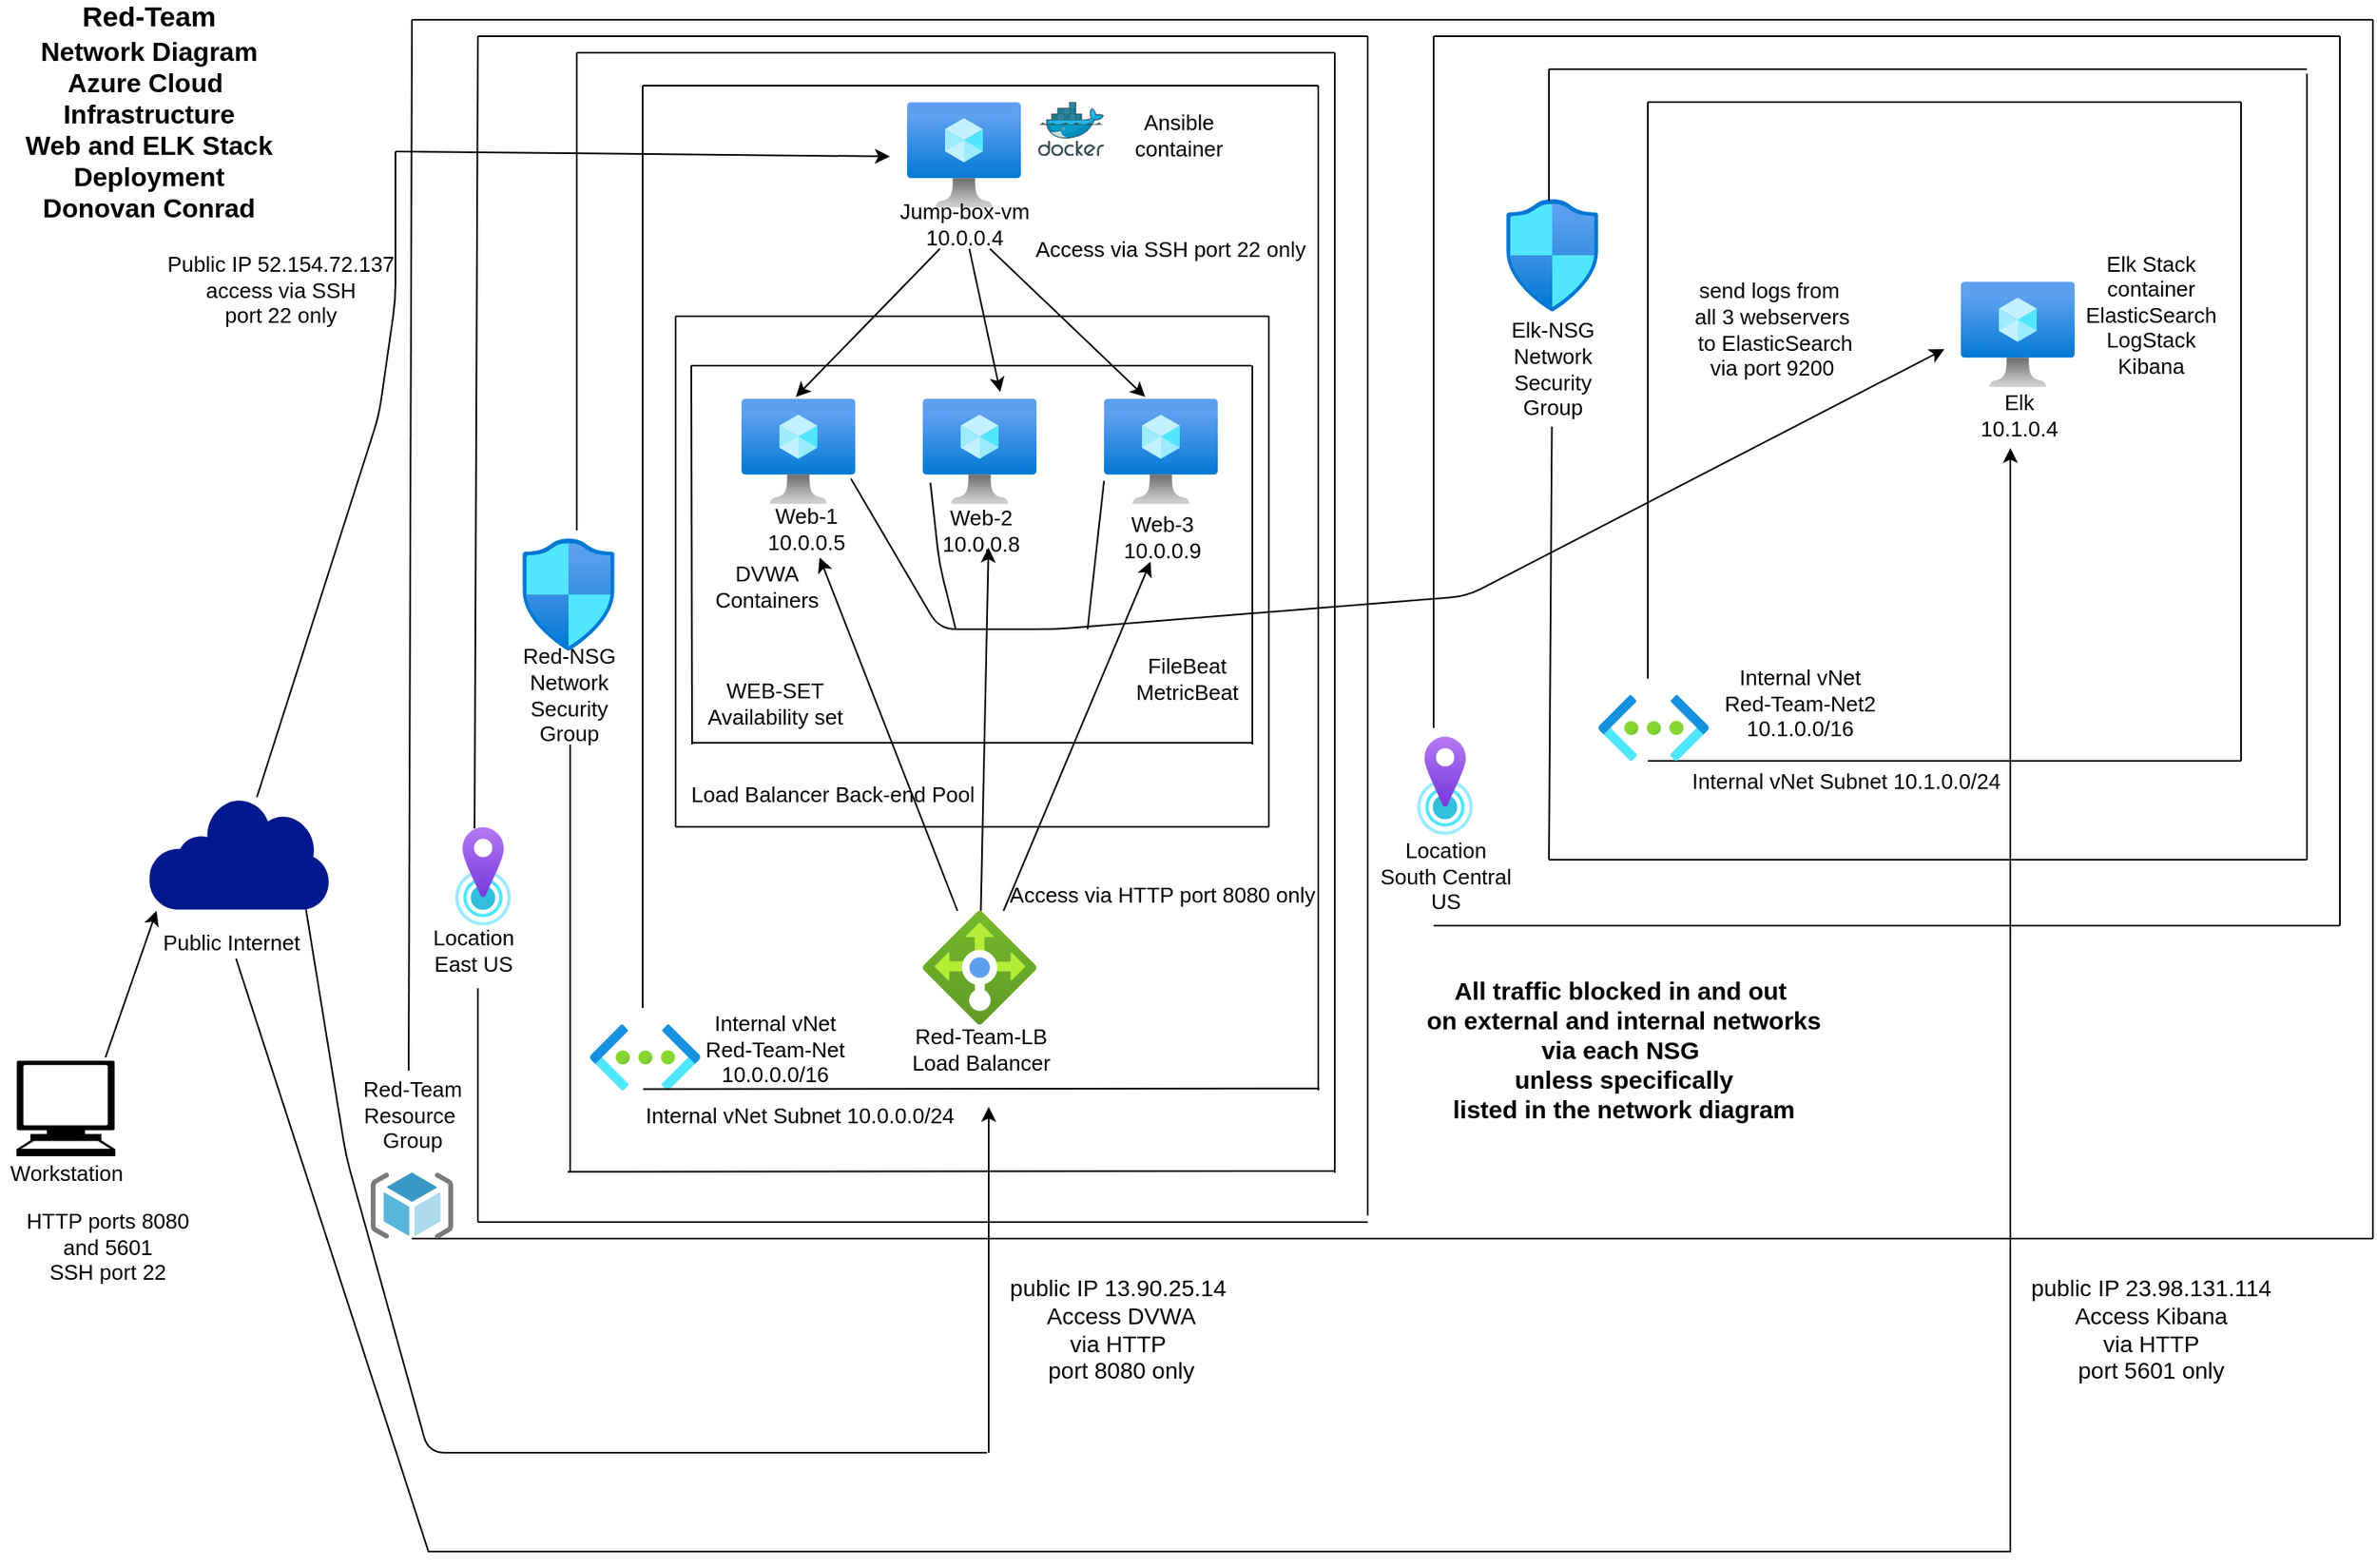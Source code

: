 <mxfile version="13.9.2" type="google"><diagram id="zQIhqVB-w5W11-nqAka2" name="Page-1"><mxGraphModel dx="1896" dy="1016" grid="1" gridSize="10" guides="1" tooltips="1" connect="1" arrows="1" fold="1" page="1" pageScale="1" pageWidth="850" pageHeight="1100" math="0" shadow="0"><root><mxCell id="0"/><mxCell id="1" parent="0"/><mxCell id="1DL_xK4Nz2h6n6z1T7p7-1" value="" style="aspect=fixed;html=1;points=[];align=center;image;fontSize=12;image=img/lib/azure2/compute/Virtual_Machine.svg;" parent="1" vertex="1"><mxGeometry x="550.5" y="60" width="69" height="64" as="geometry"/></mxCell><mxCell id="1DL_xK4Nz2h6n6z1T7p7-2" value="" style="aspect=fixed;html=1;points=[];align=center;image;fontSize=12;image=img/lib/azure2/compute/Virtual_Machine.svg;" parent="1" vertex="1"><mxGeometry x="450" y="240" width="69" height="64" as="geometry"/></mxCell><mxCell id="1DL_xK4Nz2h6n6z1T7p7-3" value="" style="aspect=fixed;html=1;points=[];align=center;image;fontSize=12;image=img/lib/azure2/compute/Virtual_Machine.svg;" parent="1" vertex="1"><mxGeometry x="670" y="240" width="69" height="64" as="geometry"/></mxCell><mxCell id="1DL_xK4Nz2h6n6z1T7p7-4" value="" style="aspect=fixed;html=1;points=[];align=center;image;fontSize=12;image=img/lib/azure2/compute/Virtual_Machine.svg;" parent="1" vertex="1"><mxGeometry x="560" y="240" width="69" height="64" as="geometry"/></mxCell><mxCell id="1DL_xK4Nz2h6n6z1T7p7-103" style="edgeStyle=none;rounded=0;orthogonalLoop=1;jettySize=auto;html=1;entryX=0.64;entryY=1.082;entryDx=0;entryDy=0;entryPerimeter=0;" parent="1" source="1DL_xK4Nz2h6n6z1T7p7-6" target="1DL_xK4Nz2h6n6z1T7p7-13" edge="1"><mxGeometry relative="1" as="geometry"/></mxCell><mxCell id="1DL_xK4Nz2h6n6z1T7p7-104" style="edgeStyle=none;rounded=0;orthogonalLoop=1;jettySize=auto;html=1;entryX=0.59;entryY=0.85;entryDx=0;entryDy=0;entryPerimeter=0;" parent="1" source="1DL_xK4Nz2h6n6z1T7p7-6" target="1DL_xK4Nz2h6n6z1T7p7-14" edge="1"><mxGeometry relative="1" as="geometry"/></mxCell><mxCell id="1DL_xK4Nz2h6n6z1T7p7-6" value="" style="aspect=fixed;html=1;points=[];align=center;image;fontSize=12;image=img/lib/azure2/networking/Load_Balancers.svg;" parent="1" vertex="1"><mxGeometry x="560" y="551" width="69" height="69" as="geometry"/></mxCell><mxCell id="1DL_xK4Nz2h6n6z1T7p7-7" value="" style="aspect=fixed;html=1;points=[];align=center;image;fontSize=12;image=img/lib/azure2/networking/Network_Security_Groups.svg;" parent="1" vertex="1"><mxGeometry x="317" y="325" width="56.0" height="68" as="geometry"/></mxCell><mxCell id="1DL_xK4Nz2h6n6z1T7p7-10" value="" style="aspect=fixed;html=1;points=[];align=center;image;fontSize=12;image=img/lib/azure2/networking/Virtual_Networks.svg;" parent="1" vertex="1"><mxGeometry x="358" y="620" width="67" height="40" as="geometry"/></mxCell><mxCell id="1DL_xK4Nz2h6n6z1T7p7-107" style="edgeStyle=none;rounded=0;orthogonalLoop=1;jettySize=auto;html=1;entryX=0.478;entryY=-0.016;entryDx=0;entryDy=0;entryPerimeter=0;" parent="1" source="1DL_xK4Nz2h6n6z1T7p7-12" target="1DL_xK4Nz2h6n6z1T7p7-2" edge="1"><mxGeometry relative="1" as="geometry"/></mxCell><mxCell id="1DL_xK4Nz2h6n6z1T7p7-108" style="edgeStyle=none;rounded=0;orthogonalLoop=1;jettySize=auto;html=1;entryX=0.681;entryY=-0.062;entryDx=0;entryDy=0;entryPerimeter=0;" parent="1" source="1DL_xK4Nz2h6n6z1T7p7-12" target="1DL_xK4Nz2h6n6z1T7p7-4" edge="1"><mxGeometry relative="1" as="geometry"/></mxCell><mxCell id="1DL_xK4Nz2h6n6z1T7p7-109" style="edgeStyle=none;rounded=0;orthogonalLoop=1;jettySize=auto;html=1;entryX=0.362;entryY=-0.016;entryDx=0;entryDy=0;entryPerimeter=0;" parent="1" source="1DL_xK4Nz2h6n6z1T7p7-12" target="1DL_xK4Nz2h6n6z1T7p7-3" edge="1"><mxGeometry relative="1" as="geometry"/></mxCell><mxCell id="1DL_xK4Nz2h6n6z1T7p7-12" value="&lt;font style=&quot;font-size: 13px&quot;&gt;Jump-box-vm&lt;br&gt;10.0.0.4&lt;/font&gt;" style="text;html=1;resizable=0;autosize=1;align=center;verticalAlign=middle;points=[];fillColor=none;strokeColor=none;rounded=0;" parent="1" vertex="1"><mxGeometry x="540" y="119" width="90" height="30" as="geometry"/></mxCell><mxCell id="1DL_xK4Nz2h6n6z1T7p7-13" value="&lt;font style=&quot;font-size: 13px&quot;&gt;Web-1&lt;br&gt;&lt;/font&gt;&lt;font style=&quot;font-size: 13px&quot;&gt;10.0.0.5&lt;/font&gt;" style="text;html=1;resizable=0;autosize=1;align=center;verticalAlign=middle;points=[];fillColor=none;strokeColor=none;rounded=0;" parent="1" vertex="1"><mxGeometry x="459" y="304" width="60" height="30" as="geometry"/></mxCell><mxCell id="1DL_xK4Nz2h6n6z1T7p7-14" value="&lt;font style=&quot;font-size: 13px&quot;&gt;Web-2&lt;br&gt;10.0.0.8&lt;/font&gt;" style="text;html=1;resizable=0;autosize=1;align=center;verticalAlign=middle;points=[];fillColor=none;strokeColor=none;rounded=0;" parent="1" vertex="1"><mxGeometry x="564.5" y="305" width="60" height="30" as="geometry"/></mxCell><mxCell id="1DL_xK4Nz2h6n6z1T7p7-16" value="&lt;font style=&quot;font-size: 13px&quot;&gt;Red-Team-LB&lt;br&gt;Load Balancer&lt;/font&gt;" style="text;html=1;resizable=0;autosize=1;align=center;verticalAlign=middle;points=[];fillColor=none;strokeColor=none;rounded=0;" parent="1" vertex="1"><mxGeometry x="544.5" y="620" width="100" height="30" as="geometry"/></mxCell><mxCell id="1DL_xK4Nz2h6n6z1T7p7-106" value="&lt;font style=&quot;font-size: 13px&quot;&gt;Access via HTTP port 8080 only&lt;/font&gt;" style="text;html=1;resizable=0;autosize=1;align=center;verticalAlign=middle;points=[];fillColor=none;strokeColor=none;rounded=0;" parent="1" vertex="1"><mxGeometry x="604.5" y="531" width="200" height="20" as="geometry"/></mxCell><mxCell id="1DL_xK4Nz2h6n6z1T7p7-110" value="&lt;font style=&quot;font-size: 13px&quot;&gt;Access via SSH port 22 only&lt;/font&gt;" style="text;html=1;resizable=0;autosize=1;align=center;verticalAlign=middle;points=[];fillColor=none;strokeColor=none;rounded=0;" parent="1" vertex="1"><mxGeometry x="619.5" y="139" width="180" height="20" as="geometry"/></mxCell><mxCell id="1DL_xK4Nz2h6n6z1T7p7-17" value="&lt;font style=&quot;font-size: 13px&quot;&gt;Red-NSG&lt;br&gt;Network&lt;br&gt;Security&lt;br&gt;Group&lt;/font&gt;" style="text;html=1;resizable=0;autosize=1;align=center;verticalAlign=middle;points=[];fillColor=none;strokeColor=none;rounded=0;" parent="1" vertex="1"><mxGeometry x="310" y="390" width="70" height="60" as="geometry"/></mxCell><mxCell id="r9UZw7GilOjaZK9lba4t-3" value="" style="endArrow=none;html=1;" parent="1" edge="1"><mxGeometry width="50" height="50" relative="1" as="geometry"><mxPoint x="350" y="30" as="sourcePoint"/><mxPoint x="810" y="30" as="targetPoint"/></mxGeometry></mxCell><mxCell id="r9UZw7GilOjaZK9lba4t-4" value="" style="endArrow=none;html=1;" parent="1" edge="1"><mxGeometry width="50" height="50" relative="1" as="geometry"><mxPoint x="810" y="710" as="sourcePoint"/><mxPoint x="810" y="30" as="targetPoint"/></mxGeometry></mxCell><mxCell id="r9UZw7GilOjaZK9lba4t-5" value="" style="endArrow=none;html=1;" parent="1" edge="1"><mxGeometry width="50" height="50" relative="1" as="geometry"><mxPoint x="344.5" y="709.41" as="sourcePoint"/><mxPoint x="810" y="709" as="targetPoint"/><Array as="points"/></mxGeometry></mxCell><mxCell id="r9UZw7GilOjaZK9lba4t-8" value="" style="endArrow=none;html=1;" parent="1" edge="1"><mxGeometry width="50" height="50" relative="1" as="geometry"><mxPoint x="250" y="10" as="sourcePoint"/><mxPoint x="1440" y="10" as="targetPoint"/></mxGeometry></mxCell><mxCell id="r9UZw7GilOjaZK9lba4t-9" value="" style="endArrow=none;html=1;" parent="1" edge="1"><mxGeometry width="50" height="50" relative="1" as="geometry"><mxPoint x="1440" y="750" as="sourcePoint"/><mxPoint x="1440" y="10" as="targetPoint"/></mxGeometry></mxCell><mxCell id="RFESbUjClqgEmitjcKsk-2" value="Elk&lt;br&gt;10.1.0.4" style="edgeLabel;html=1;align=center;verticalAlign=middle;resizable=0;points=[];fontSize=13;" parent="r9UZw7GilOjaZK9lba4t-9" vertex="1" connectable="0"><mxGeometry x="-0.599" y="-1" relative="1" as="geometry"><mxPoint x="-216.5" y="-351.76" as="offset"/></mxGeometry></mxCell><mxCell id="r9UZw7GilOjaZK9lba4t-10" value="" style="endArrow=none;html=1;exitX=0.475;exitY=-0.04;exitDx=0;exitDy=0;exitPerimeter=0;" parent="1" source="r9UZw7GilOjaZK9lba4t-38" edge="1"><mxGeometry width="50" height="50" relative="1" as="geometry"><mxPoint x="250" y="600" as="sourcePoint"/><mxPoint x="250" y="10" as="targetPoint"/></mxGeometry></mxCell><mxCell id="r9UZw7GilOjaZK9lba4t-11" value="" style="endArrow=none;html=1;" parent="1" edge="1"><mxGeometry width="50" height="50" relative="1" as="geometry"><mxPoint x="250" y="750" as="sourcePoint"/><mxPoint x="1440" y="750" as="targetPoint"/></mxGeometry></mxCell><mxCell id="r9UZw7GilOjaZK9lba4t-13" value="" style="endArrow=classic;html=1;" parent="1" edge="1"><mxGeometry width="50" height="50" relative="1" as="geometry"><mxPoint x="600" y="880" as="sourcePoint"/><mxPoint x="600" y="670" as="targetPoint"/></mxGeometry></mxCell><mxCell id="r9UZw7GilOjaZK9lba4t-14" value="" style="endArrow=classic;html=1;" parent="1" edge="1"><mxGeometry width="50" height="50" relative="1" as="geometry"><mxPoint x="240" y="90" as="sourcePoint"/><mxPoint x="540" y="93" as="targetPoint"/></mxGeometry></mxCell><mxCell id="r9UZw7GilOjaZK9lba4t-15" value="&lt;font style=&quot;font-size: 13px&quot;&gt;Public IP 52.154.72.137&lt;br&gt;access via SSH &lt;br&gt;port 22 only&lt;/font&gt;" style="text;html=1;resizable=0;autosize=1;align=center;verticalAlign=middle;points=[];fillColor=none;strokeColor=none;rounded=0;" parent="1" vertex="1"><mxGeometry x="95" y="149" width="150" height="50" as="geometry"/></mxCell><mxCell id="r9UZw7GilOjaZK9lba4t-16" value="Ansible&lt;br&gt;container" style="text;html=1;resizable=0;autosize=1;align=center;verticalAlign=middle;points=[];fillColor=none;strokeColor=none;rounded=0;fontSize=13;" parent="1" vertex="1"><mxGeometry x="680" y="60" width="70" height="40" as="geometry"/></mxCell><mxCell id="r9UZw7GilOjaZK9lba4t-18" value="" style="endArrow=none;html=1;" parent="1" edge="1"><mxGeometry width="50" height="50" relative="1" as="geometry"><mxPoint x="420" y="450" as="sourcePoint"/><mxPoint x="419.5" y="220" as="targetPoint"/></mxGeometry></mxCell><mxCell id="r9UZw7GilOjaZK9lba4t-19" value="" style="endArrow=none;html=1;" parent="1" edge="1"><mxGeometry width="50" height="50" relative="1" as="geometry"><mxPoint x="419.5" y="220" as="sourcePoint"/><mxPoint x="759.5" y="220" as="targetPoint"/></mxGeometry></mxCell><mxCell id="r9UZw7GilOjaZK9lba4t-20" value="" style="endArrow=none;html=1;" parent="1" edge="1"><mxGeometry width="50" height="50" relative="1" as="geometry"><mxPoint x="420" y="449" as="sourcePoint"/><mxPoint x="760" y="449" as="targetPoint"/></mxGeometry></mxCell><mxCell id="r9UZw7GilOjaZK9lba4t-21" value="" style="endArrow=none;html=1;" parent="1" edge="1"><mxGeometry width="50" height="50" relative="1" as="geometry"><mxPoint x="760" y="450" as="sourcePoint"/><mxPoint x="760" y="220" as="targetPoint"/></mxGeometry></mxCell><mxCell id="r9UZw7GilOjaZK9lba4t-22" value="WEB-SET&lt;br style=&quot;font-size: 13px;&quot;&gt;Availability set" style="text;html=1;resizable=0;autosize=1;align=center;verticalAlign=middle;points=[];fillColor=none;strokeColor=none;rounded=0;fontSize=13;" parent="1" vertex="1"><mxGeometry x="420" y="405" width="100" height="40" as="geometry"/></mxCell><mxCell id="r9UZw7GilOjaZK9lba4t-23" value="&lt;font style=&quot;font-size: 13px&quot;&gt;Internal vNet&lt;br&gt;Red-Team-Net&lt;br&gt;10.0.0.0/16&lt;/font&gt;" style="text;html=1;resizable=0;autosize=1;align=center;verticalAlign=middle;points=[];fillColor=none;strokeColor=none;rounded=0;" parent="1" vertex="1"><mxGeometry x="420" y="610" width="100" height="50" as="geometry"/></mxCell><mxCell id="r9UZw7GilOjaZK9lba4t-24" value="" style="aspect=fixed;html=1;points=[];align=center;image;fontSize=12;image=img/lib/mscae/Docker.svg;" parent="1" vertex="1"><mxGeometry x="630" y="60" width="40" height="32.8" as="geometry"/></mxCell><mxCell id="r9UZw7GilOjaZK9lba4t-27" value="&lt;font style=&quot;font-size: 14px&quot;&gt;public IP 13.90.25.14&amp;nbsp;&lt;br&gt;Access DVWA &lt;br&gt;via HTTP&amp;nbsp;&lt;br&gt;port 8080 only&lt;/font&gt;" style="text;html=1;resizable=0;autosize=1;align=center;verticalAlign=middle;points=[];fillColor=none;strokeColor=none;rounded=0;fontSize=13;" parent="1" vertex="1"><mxGeometry x="604.5" y="770" width="150" height="70" as="geometry"/></mxCell><mxCell id="r9UZw7GilOjaZK9lba4t-28" value="" style="endArrow=none;html=1;fontSize=13;" parent="1" edge="1"><mxGeometry width="50" height="50" relative="1" as="geometry"><mxPoint x="390" y="610" as="sourcePoint"/><mxPoint x="390" y="50" as="targetPoint"/></mxGeometry></mxCell><mxCell id="r9UZw7GilOjaZK9lba4t-29" value="" style="endArrow=none;html=1;fontSize=13;" parent="1" edge="1"><mxGeometry width="50" height="50" relative="1" as="geometry"><mxPoint x="800" y="50" as="sourcePoint"/><mxPoint x="390" y="50" as="targetPoint"/></mxGeometry></mxCell><mxCell id="r9UZw7GilOjaZK9lba4t-30" value="" style="endArrow=none;html=1;fontSize=13;" parent="1" edge="1"><mxGeometry width="50" height="50" relative="1" as="geometry"><mxPoint x="800" y="660" as="sourcePoint"/><mxPoint x="800" y="50" as="targetPoint"/></mxGeometry></mxCell><mxCell id="r9UZw7GilOjaZK9lba4t-31" value="" style="endArrow=none;html=1;fontSize=13;" parent="1" edge="1"><mxGeometry width="50" height="50" relative="1" as="geometry"><mxPoint x="390.25" y="659.23" as="sourcePoint"/><mxPoint x="800.75" y="658.82" as="targetPoint"/></mxGeometry></mxCell><mxCell id="r9UZw7GilOjaZK9lba4t-34" value="" style="endArrow=none;html=1;fontSize=13;" parent="1" edge="1"><mxGeometry width="50" height="50" relative="1" as="geometry"><mxPoint x="350" y="320" as="sourcePoint"/><mxPoint x="350" y="30" as="targetPoint"/></mxGeometry></mxCell><mxCell id="r9UZw7GilOjaZK9lba4t-35" value="" style="endArrow=none;html=1;fontSize=13;" parent="1" edge="1"><mxGeometry width="50" height="50" relative="1" as="geometry"><mxPoint x="346" y="710" as="sourcePoint"/><mxPoint x="346" y="450" as="targetPoint"/></mxGeometry></mxCell><mxCell id="r9UZw7GilOjaZK9lba4t-37" value="" style="aspect=fixed;html=1;points=[];align=center;image;fontSize=12;image=img/lib/mscae/ResourceGroup.svg;" parent="1" vertex="1"><mxGeometry x="225" y="710" width="50" height="40" as="geometry"/></mxCell><mxCell id="r9UZw7GilOjaZK9lba4t-38" value="&lt;div&gt;Red-Team&lt;/div&gt;&lt;div&gt;Resource&amp;nbsp;&lt;/div&gt;&lt;div&gt;Group&lt;/div&gt;" style="text;html=1;resizable=0;autosize=1;align=center;verticalAlign=middle;points=[];fillColor=none;strokeColor=none;rounded=0;fontSize=13;" parent="1" vertex="1"><mxGeometry x="210" y="650" width="80" height="50" as="geometry"/></mxCell><mxCell id="r9UZw7GilOjaZK9lba4t-40" value="&lt;b style=&quot;font-size: 17px&quot;&gt;Red-Team&lt;br&gt;&lt;/b&gt;&lt;b&gt;&lt;font style=&quot;font-size: 16px&quot;&gt;Network Diagram&lt;br&gt;Azure Cloud&amp;nbsp;&lt;br&gt;Infrastructure&lt;br&gt;Web and ELK Stack &lt;br&gt;Deployment&lt;br&gt;Donovan Conrad&lt;br&gt;&lt;br&gt;&lt;/font&gt;&lt;/b&gt;" style="text;html=1;resizable=0;autosize=1;align=center;verticalAlign=middle;points=[];fillColor=none;strokeColor=none;rounded=0;fontSize=13;" parent="1" vertex="1"><mxGeometry x="5" y="6.4" width="170" height="140" as="geometry"/></mxCell><mxCell id="r9UZw7GilOjaZK9lba4t-42" value="" style="aspect=fixed;pointerEvents=1;shadow=0;dashed=0;html=1;strokeColor=none;labelPosition=center;verticalLabelPosition=bottom;verticalAlign=top;align=center;fillColor=#00188D;shape=mxgraph.mscae.enterprise.internet;fontSize=13;" parent="1" vertex="1"><mxGeometry x="90" y="482" width="110" height="68.2" as="geometry"/></mxCell><mxCell id="RFESbUjClqgEmitjcKsk-20" value="" style="edgeStyle=none;rounded=0;orthogonalLoop=1;jettySize=auto;html=1;fontSize=13;" parent="1" source="r9UZw7GilOjaZK9lba4t-43" edge="1"><mxGeometry relative="1" as="geometry"><mxPoint x="1220" y="270" as="targetPoint"/><Array as="points"><mxPoint x="260" y="940"/><mxPoint x="1220" y="940"/></Array></mxGeometry></mxCell><mxCell id="r9UZw7GilOjaZK9lba4t-43" value="Public Internet&lt;br&gt;" style="text;html=1;resizable=0;autosize=1;align=center;verticalAlign=middle;points=[];fillColor=none;strokeColor=none;rounded=0;fontSize=13;" parent="1" vertex="1"><mxGeometry x="90" y="560" width="100" height="20" as="geometry"/></mxCell><mxCell id="r9UZw7GilOjaZK9lba4t-44" value="" style="endArrow=none;html=1;fontSize=13;" parent="1" source="r9UZw7GilOjaZK9lba4t-42" edge="1"><mxGeometry width="50" height="50" relative="1" as="geometry"><mxPoint x="86" y="470" as="sourcePoint"/><mxPoint x="240" y="90" as="targetPoint"/><Array as="points"><mxPoint x="230" y="250"/><mxPoint x="240" y="180"/></Array></mxGeometry></mxCell><mxCell id="r9UZw7GilOjaZK9lba4t-45" value="" style="endArrow=none;html=1;fontSize=13;exitX=0.87;exitY=1;exitDx=0;exitDy=0;exitPerimeter=0;" parent="1" source="r9UZw7GilOjaZK9lba4t-42" edge="1"><mxGeometry width="50" height="50" relative="1" as="geometry"><mxPoint x="390" y="370" as="sourcePoint"/><mxPoint x="599" y="880" as="targetPoint"/><Array as="points"><mxPoint x="210" y="700"/><mxPoint x="260" y="880"/></Array></mxGeometry></mxCell><mxCell id="r9UZw7GilOjaZK9lba4t-47" value="" style="endArrow=none;html=1;fontSize=13;" parent="1" edge="1"><mxGeometry width="50" height="50" relative="1" as="geometry"><mxPoint x="410" y="190" as="sourcePoint"/><mxPoint x="770" y="190" as="targetPoint"/></mxGeometry></mxCell><mxCell id="r9UZw7GilOjaZK9lba4t-48" value="" style="endArrow=none;html=1;fontSize=13;" parent="1" edge="1"><mxGeometry width="50" height="50" relative="1" as="geometry"><mxPoint x="410" y="500" as="sourcePoint"/><mxPoint x="770" y="500" as="targetPoint"/></mxGeometry></mxCell><mxCell id="r9UZw7GilOjaZK9lba4t-49" value="" style="endArrow=none;html=1;fontSize=13;" parent="1" edge="1"><mxGeometry width="50" height="50" relative="1" as="geometry"><mxPoint x="770" y="500" as="sourcePoint"/><mxPoint x="770" y="190" as="targetPoint"/></mxGeometry></mxCell><mxCell id="r9UZw7GilOjaZK9lba4t-50" value="" style="endArrow=none;html=1;fontSize=13;" parent="1" edge="1"><mxGeometry width="50" height="50" relative="1" as="geometry"><mxPoint x="410" y="500" as="sourcePoint"/><mxPoint x="410" y="190" as="targetPoint"/></mxGeometry></mxCell><mxCell id="r9UZw7GilOjaZK9lba4t-51" value="Load Balancer Back-end Pool" style="text;html=1;resizable=0;autosize=1;align=center;verticalAlign=middle;points=[];fillColor=none;strokeColor=none;rounded=0;fontSize=13;" parent="1" vertex="1"><mxGeometry x="410" y="470" width="190" height="20" as="geometry"/></mxCell><mxCell id="r9UZw7GilOjaZK9lba4t-53" value="DVWA &lt;br&gt;Containers" style="text;html=1;resizable=0;autosize=1;align=center;verticalAlign=middle;points=[];fillColor=none;strokeColor=none;rounded=0;fontSize=13;" parent="1" vertex="1"><mxGeometry x="425" y="334" width="80" height="40" as="geometry"/></mxCell><mxCell id="r9UZw7GilOjaZK9lba4t-54" value="Internal vNet Subnet 10.0.0.0/24" style="text;html=1;resizable=0;autosize=1;align=center;verticalAlign=middle;points=[];fillColor=none;strokeColor=none;rounded=0;fontSize=13;" parent="1" vertex="1"><mxGeometry x="384.5" y="665" width="200" height="20" as="geometry"/></mxCell><mxCell id="r9UZw7GilOjaZK9lba4t-56" value="" style="shape=mxgraph.signs.tech.computer;html=1;pointerEvents=1;fillColor=#000000;strokeColor=none;verticalLabelPosition=bottom;verticalAlign=top;align=center;fontSize=13;" parent="1" vertex="1"><mxGeometry x="10" y="642" width="60" height="58" as="geometry"/></mxCell><mxCell id="r9UZw7GilOjaZK9lba4t-57" value="Workstation" style="text;html=1;resizable=0;autosize=1;align=center;verticalAlign=middle;points=[];fillColor=none;strokeColor=none;rounded=0;fontSize=13;" parent="1" vertex="1"><mxGeometry y="700" width="80" height="20" as="geometry"/></mxCell><mxCell id="r9UZw7GilOjaZK9lba4t-58" value="" style="endArrow=classic;html=1;fontSize=13;entryX=0.05;entryY=-0.45;entryDx=0;entryDy=0;entryPerimeter=0;" parent="1" target="r9UZw7GilOjaZK9lba4t-43" edge="1"><mxGeometry width="50" height="50" relative="1" as="geometry"><mxPoint x="64" y="640" as="sourcePoint"/><mxPoint x="440" y="320" as="targetPoint"/><Array as="points"/></mxGeometry></mxCell><mxCell id="r9UZw7GilOjaZK9lba4t-59" value="HTTP ports 8080&lt;br&gt;and 5601&lt;br&gt;SSH port 22" style="text;html=1;resizable=0;autosize=1;align=center;verticalAlign=middle;points=[];fillColor=none;strokeColor=none;rounded=0;fontSize=13;" parent="1" vertex="1"><mxGeometry x="10" y="730" width="110" height="50" as="geometry"/></mxCell><mxCell id="RFESbUjClqgEmitjcKsk-1" value="" style="aspect=fixed;html=1;points=[];align=center;image;fontSize=12;image=img/lib/azure2/compute/Virtual_Machine.svg;" parent="1" vertex="1"><mxGeometry x="1190" y="169" width="69" height="64" as="geometry"/></mxCell><mxCell id="RFESbUjClqgEmitjcKsk-4" value="" style="endArrow=none;html=1;fontSize=13;" parent="1" edge="1"><mxGeometry width="50" height="50" relative="1" as="geometry"><mxPoint x="1000" y="410" as="sourcePoint"/><mxPoint x="1000" y="60" as="targetPoint"/></mxGeometry></mxCell><mxCell id="RFESbUjClqgEmitjcKsk-5" value="" style="endArrow=none;html=1;fontSize=13;" parent="1" edge="1"><mxGeometry width="50" height="50" relative="1" as="geometry"><mxPoint x="1360" y="460" as="sourcePoint"/><mxPoint x="1360" y="60" as="targetPoint"/></mxGeometry></mxCell><mxCell id="RFESbUjClqgEmitjcKsk-6" value="" style="endArrow=none;html=1;fontSize=13;" parent="1" edge="1"><mxGeometry width="50" height="50" relative="1" as="geometry"><mxPoint x="1000" y="60" as="sourcePoint"/><mxPoint x="1360" y="60" as="targetPoint"/></mxGeometry></mxCell><mxCell id="RFESbUjClqgEmitjcKsk-7" value="" style="endArrow=none;html=1;fontSize=13;" parent="1" edge="1"><mxGeometry width="50" height="50" relative="1" as="geometry"><mxPoint x="1000" y="460" as="sourcePoint"/><mxPoint x="1360" y="460" as="targetPoint"/></mxGeometry></mxCell><mxCell id="RFESbUjClqgEmitjcKsk-8" value="Internal vNet Subnet 10.1.0.0/24" style="text;html=1;resizable=0;autosize=1;align=center;verticalAlign=middle;points=[];fillColor=none;strokeColor=none;rounded=0;fontSize=13;" parent="1" vertex="1"><mxGeometry x="1020" y="462.0" width="200" height="20" as="geometry"/></mxCell><mxCell id="RFESbUjClqgEmitjcKsk-10" value="&lt;div&gt;Internal vNet&lt;/div&gt;&lt;div&gt;Red-Team-Net2&lt;/div&gt;&lt;div&gt;10.1.0.0/16&lt;/div&gt;" style="text;html=1;resizable=0;autosize=1;align=center;verticalAlign=middle;points=[];fillColor=none;strokeColor=none;rounded=0;fontSize=13;" parent="1" vertex="1"><mxGeometry x="1037" y="400" width="110" height="50" as="geometry"/></mxCell><mxCell id="RFESbUjClqgEmitjcKsk-11" value="" style="aspect=fixed;html=1;points=[];align=center;image;fontSize=12;image=img/lib/azure2/networking/Virtual_Networks.svg;" parent="1" vertex="1"><mxGeometry x="970" y="420" width="67" height="40" as="geometry"/></mxCell><mxCell id="RFESbUjClqgEmitjcKsk-12" value="" style="aspect=fixed;html=1;points=[];align=center;image;fontSize=12;image=img/lib/azure2/networking/Network_Security_Groups.svg;" parent="1" vertex="1"><mxGeometry x="914" y="119" width="56.0" height="68" as="geometry"/></mxCell><mxCell id="RFESbUjClqgEmitjcKsk-13" value="Elk-NSG&lt;br&gt;Network&lt;br&gt;Security&lt;br&gt;Group" style="text;html=1;resizable=0;autosize=1;align=center;verticalAlign=middle;points=[];fillColor=none;strokeColor=none;rounded=0;fontSize=13;" parent="1" vertex="1"><mxGeometry x="907" y="187" width="70" height="70" as="geometry"/></mxCell><mxCell id="RFESbUjClqgEmitjcKsk-14" value="" style="endArrow=none;html=1;fontSize=13;" parent="1" edge="1"><mxGeometry width="50" height="50" relative="1" as="geometry"><mxPoint x="940" y="120" as="sourcePoint"/><mxPoint x="940" y="40" as="targetPoint"/></mxGeometry></mxCell><mxCell id="RFESbUjClqgEmitjcKsk-15" value="" style="endArrow=none;html=1;fontSize=13;" parent="1" edge="1"><mxGeometry width="50" height="50" relative="1" as="geometry"><mxPoint x="940" y="40" as="sourcePoint"/><mxPoint x="1400" y="40" as="targetPoint"/></mxGeometry></mxCell><mxCell id="RFESbUjClqgEmitjcKsk-16" value="" style="endArrow=none;html=1;fontSize=13;" parent="1" edge="1"><mxGeometry width="50" height="50" relative="1" as="geometry"><mxPoint x="1400" y="520" as="sourcePoint"/><mxPoint x="1400" y="42.8" as="targetPoint"/></mxGeometry></mxCell><mxCell id="RFESbUjClqgEmitjcKsk-17" value="" style="endArrow=none;html=1;fontSize=13;" parent="1" edge="1"><mxGeometry width="50" height="50" relative="1" as="geometry"><mxPoint x="940" y="520" as="sourcePoint"/><mxPoint x="1400" y="520" as="targetPoint"/></mxGeometry></mxCell><mxCell id="RFESbUjClqgEmitjcKsk-18" value="" style="endArrow=none;html=1;fontSize=13;" parent="1" target="RFESbUjClqgEmitjcKsk-13" edge="1"><mxGeometry width="50" height="50" relative="1" as="geometry"><mxPoint x="940" y="520" as="sourcePoint"/><mxPoint x="939" y="440" as="targetPoint"/></mxGeometry></mxCell><mxCell id="RFESbUjClqgEmitjcKsk-19" value="Elk Stack&lt;br&gt;container&lt;br&gt;ElasticSearch&lt;br&gt;LogStack&lt;br&gt;Kibana&lt;br&gt;" style="text;html=1;resizable=0;autosize=1;align=center;verticalAlign=middle;points=[];fillColor=none;strokeColor=none;rounded=0;fontSize=13;" parent="1" vertex="1"><mxGeometry x="1260" y="144" width="90" height="90" as="geometry"/></mxCell><mxCell id="RFESbUjClqgEmitjcKsk-24" value="&lt;div style=&quot;font-size: 15px&quot;&gt;&lt;b&gt;&lt;font style=&quot;font-size: 15px&quot;&gt;All traffic blocked in and out&amp;nbsp;&lt;/font&gt;&lt;/b&gt;&lt;/div&gt;&lt;div style=&quot;font-size: 15px&quot;&gt;&lt;b&gt;&lt;font style=&quot;font-size: 15px&quot;&gt;on external and internal networks&lt;/font&gt;&lt;/b&gt;&lt;/div&gt;&lt;div style=&quot;font-size: 15px&quot;&gt;&lt;b&gt;&lt;font style=&quot;font-size: 15px&quot;&gt;via each NSG&amp;nbsp;&lt;/font&gt;&lt;/b&gt;&lt;/div&gt;&lt;div style=&quot;font-size: 15px&quot;&gt;&lt;b&gt;&lt;font style=&quot;font-size: 15px&quot;&gt;unless specifically&lt;/font&gt;&lt;/b&gt;&lt;/div&gt;&lt;div style=&quot;font-size: 15px&quot;&gt;&lt;b&gt;&lt;font style=&quot;font-size: 15px&quot;&gt;listed in the network diagram&lt;/font&gt;&lt;/b&gt;&lt;/div&gt;" style="text;html=1;resizable=0;autosize=1;align=center;verticalAlign=middle;points=[];fillColor=none;strokeColor=none;rounded=0;fontSize=13;" parent="1" vertex="1"><mxGeometry x="860" y="590" width="250" height="90" as="geometry"/></mxCell><mxCell id="RFESbUjClqgEmitjcKsk-25" value="" style="endArrow=classic;html=1;fontSize=13;exitX=0.962;exitY=0.76;exitDx=0;exitDy=0;exitPerimeter=0;" parent="1" source="1DL_xK4Nz2h6n6z1T7p7-2" edge="1"><mxGeometry width="50" height="50" relative="1" as="geometry"><mxPoint x="680" y="380" as="sourcePoint"/><mxPoint x="1180" y="210" as="targetPoint"/><Array as="points"><mxPoint x="570" y="380"/><mxPoint x="640" y="380"/><mxPoint x="890" y="360"/></Array></mxGeometry></mxCell><mxCell id="RFESbUjClqgEmitjcKsk-26" value="" style="endArrow=none;html=1;fontSize=13;entryX=0.067;entryY=0.797;entryDx=0;entryDy=0;entryPerimeter=0;" parent="1" target="1DL_xK4Nz2h6n6z1T7p7-4" edge="1"><mxGeometry width="50" height="50" relative="1" as="geometry"><mxPoint x="580" y="380" as="sourcePoint"/><mxPoint x="562" y="310" as="targetPoint"/><Array as="points"><mxPoint x="570" y="340"/></Array></mxGeometry></mxCell><mxCell id="RFESbUjClqgEmitjcKsk-28" value="" style="endArrow=none;html=1;fontSize=13;entryX=0;entryY=0.781;entryDx=0;entryDy=0;entryPerimeter=0;" parent="1" target="1DL_xK4Nz2h6n6z1T7p7-3" edge="1"><mxGeometry width="50" height="50" relative="1" as="geometry"><mxPoint x="660" y="380" as="sourcePoint"/><mxPoint x="733" y="290" as="targetPoint"/></mxGeometry></mxCell><mxCell id="1DL_xK4Nz2h6n6z1T7p7-15" value="&lt;font style=&quot;font-size: 13px&quot;&gt;Web-3&lt;br&gt;10.0.0.9&lt;/font&gt;" style="text;html=1;resizable=0;autosize=1;align=center;verticalAlign=middle;points=[];fillColor=none;strokeColor=none;rounded=0;" parent="1" vertex="1"><mxGeometry x="674.5" y="309" width="60" height="30" as="geometry"/></mxCell><mxCell id="RFESbUjClqgEmitjcKsk-29" style="edgeStyle=none;rounded=0;orthogonalLoop=1;jettySize=auto;html=1;" parent="1" source="1DL_xK4Nz2h6n6z1T7p7-6" target="1DL_xK4Nz2h6n6z1T7p7-15" edge="1"><mxGeometry relative="1" as="geometry"><mxPoint x="603.198" y="551" as="sourcePoint"/><mxPoint x="669" y="290" as="targetPoint"/></mxGeometry></mxCell><mxCell id="RFESbUjClqgEmitjcKsk-30" value="&lt;font style=&quot;font-size: 14px&quot;&gt;public IP 23.98.131.114&lt;br&gt;Access Kibana &lt;br&gt;via HTTP&lt;br&gt;port 5601 only&lt;/font&gt;" style="text;html=1;resizable=0;autosize=1;align=center;verticalAlign=middle;points=[];fillColor=none;strokeColor=none;rounded=0;fontSize=13;" parent="1" vertex="1"><mxGeometry x="1225" y="770" width="160" height="70" as="geometry"/></mxCell><mxCell id="RFESbUjClqgEmitjcKsk-31" value="send logs from&amp;nbsp;&lt;br&gt;all 3 webservers&lt;br&gt;&amp;nbsp;to ElasticSearch&lt;br&gt;via port 9200" style="text;html=1;resizable=0;autosize=1;align=center;verticalAlign=middle;points=[];fillColor=none;strokeColor=none;rounded=0;fontSize=13;" parent="1" vertex="1"><mxGeometry x="1020" y="163" width="110" height="70" as="geometry"/></mxCell><mxCell id="RFESbUjClqgEmitjcKsk-33" value="FileBeat&lt;br&gt;MetricBeat&lt;br&gt;" style="text;html=1;resizable=0;autosize=1;align=center;verticalAlign=middle;points=[];fillColor=none;strokeColor=none;rounded=0;fontSize=13;" parent="1" vertex="1"><mxGeometry x="680" y="390" width="80" height="40" as="geometry"/></mxCell><mxCell id="KKUXpGgMfnoOpFadMLFp-1" value="" style="endArrow=none;html=1;" edge="1" parent="1"><mxGeometry width="50" height="50" relative="1" as="geometry"><mxPoint x="290" y="20" as="sourcePoint"/><mxPoint x="830" y="20" as="targetPoint"/></mxGeometry></mxCell><mxCell id="KKUXpGgMfnoOpFadMLFp-2" value="" style="endArrow=none;html=1;" edge="1" parent="1"><mxGeometry width="50" height="50" relative="1" as="geometry"><mxPoint x="830" y="736" as="sourcePoint"/><mxPoint x="830" y="20" as="targetPoint"/></mxGeometry></mxCell><mxCell id="KKUXpGgMfnoOpFadMLFp-3" value="" style="endArrow=none;html=1;" edge="1" parent="1"><mxGeometry width="50" height="50" relative="1" as="geometry"><mxPoint x="290" y="740" as="sourcePoint"/><mxPoint x="830" y="740" as="targetPoint"/></mxGeometry></mxCell><mxCell id="KKUXpGgMfnoOpFadMLFp-4" value="" style="endArrow=none;html=1;exitX=0.349;exitY=0.017;exitDx=0;exitDy=0;exitPerimeter=0;" edge="1" parent="1" source="KKUXpGgMfnoOpFadMLFp-7"><mxGeometry width="50" height="50" relative="1" as="geometry"><mxPoint x="290" y="490" as="sourcePoint"/><mxPoint x="290" y="20" as="targetPoint"/></mxGeometry></mxCell><mxCell id="KKUXpGgMfnoOpFadMLFp-5" value="&lt;font style=&quot;font-size: 13px&quot;&gt;Location&lt;br&gt;East US&lt;/font&gt;" style="text;html=1;resizable=0;autosize=1;align=center;verticalAlign=middle;points=[];fillColor=none;strokeColor=none;rounded=0;" vertex="1" parent="1"><mxGeometry x="257" y="560" width="60" height="30" as="geometry"/></mxCell><mxCell id="KKUXpGgMfnoOpFadMLFp-6" value="" style="endArrow=none;html=1;entryX=0.55;entryY=1.267;entryDx=0;entryDy=0;entryPerimeter=0;" edge="1" parent="1" target="KKUXpGgMfnoOpFadMLFp-5"><mxGeometry width="50" height="50" relative="1" as="geometry"><mxPoint x="290" y="740" as="sourcePoint"/><mxPoint x="750" y="480" as="targetPoint"/></mxGeometry></mxCell><mxCell id="KKUXpGgMfnoOpFadMLFp-7" value="" style="aspect=fixed;html=1;points=[];align=center;image;fontSize=12;image=img/lib/azure2/general/Location.svg;" vertex="1" parent="1"><mxGeometry x="276.2" y="500" width="33.8" height="60" as="geometry"/></mxCell><mxCell id="KKUXpGgMfnoOpFadMLFp-9" value="" style="endArrow=none;html=1;" edge="1" parent="1"><mxGeometry width="50" height="50" relative="1" as="geometry"><mxPoint x="870" y="20" as="sourcePoint"/><mxPoint x="1420" y="20" as="targetPoint"/></mxGeometry></mxCell><mxCell id="KKUXpGgMfnoOpFadMLFp-10" value="" style="endArrow=none;html=1;" edge="1" parent="1"><mxGeometry width="50" height="50" relative="1" as="geometry"><mxPoint x="1420" y="560" as="sourcePoint"/><mxPoint x="1420" y="20" as="targetPoint"/></mxGeometry></mxCell><mxCell id="KKUXpGgMfnoOpFadMLFp-11" value="" style="endArrow=none;html=1;" edge="1" parent="1"><mxGeometry width="50" height="50" relative="1" as="geometry"><mxPoint x="870" y="560" as="sourcePoint"/><mxPoint x="1420" y="560" as="targetPoint"/></mxGeometry></mxCell><mxCell id="KKUXpGgMfnoOpFadMLFp-15" value="" style="aspect=fixed;html=1;points=[];align=center;image;fontSize=12;image=img/lib/azure2/general/Location.svg;" vertex="1" parent="1"><mxGeometry x="860" y="445" width="33.8" height="60" as="geometry"/></mxCell><mxCell id="KKUXpGgMfnoOpFadMLFp-17" value="&lt;font style=&quot;font-size: 13px&quot;&gt;Location&lt;br&gt;South Central&lt;br&gt;US&lt;br&gt;&lt;/font&gt;" style="text;html=1;resizable=0;autosize=1;align=center;verticalAlign=middle;points=[];fillColor=none;strokeColor=none;rounded=0;" vertex="1" parent="1"><mxGeometry x="826.9" y="505" width="100" height="50" as="geometry"/></mxCell><mxCell id="KKUXpGgMfnoOpFadMLFp-18" value="" style="endArrow=none;html=1;" edge="1" parent="1"><mxGeometry width="50" height="50" relative="1" as="geometry"><mxPoint x="870" y="440" as="sourcePoint"/><mxPoint x="870" y="20" as="targetPoint"/></mxGeometry></mxCell></root></mxGraphModel></diagram></mxfile>